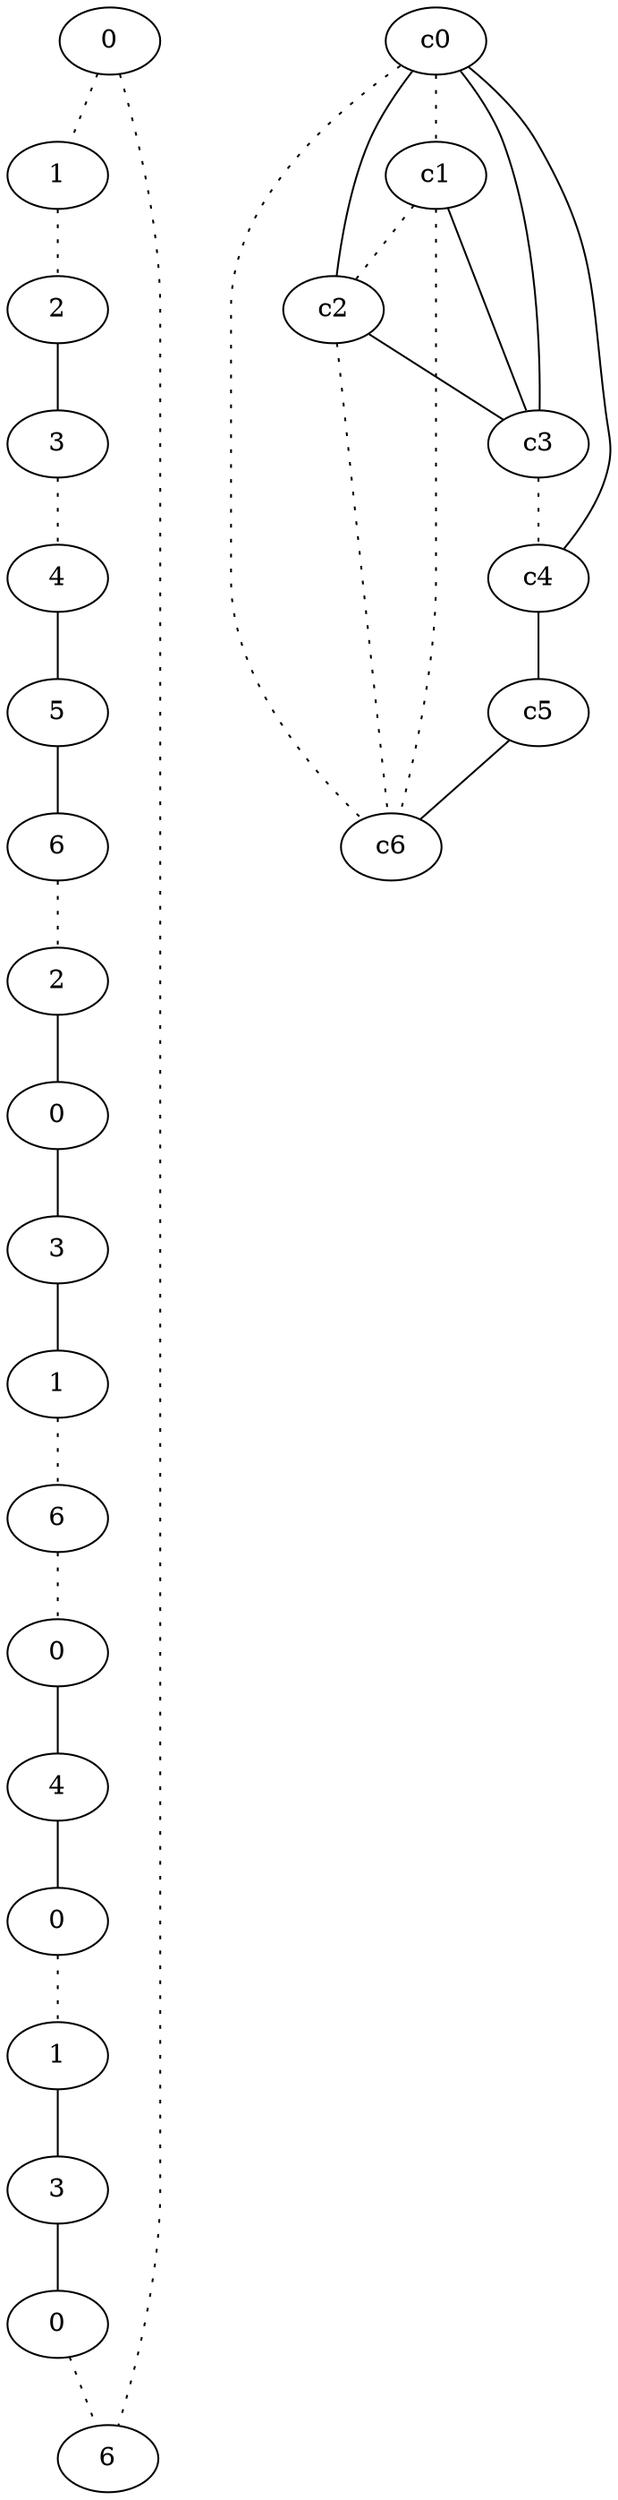 graph {
a0[label=0];
a1[label=1];
a2[label=2];
a3[label=3];
a4[label=4];
a5[label=5];
a6[label=6];
a7[label=2];
a8[label=0];
a9[label=3];
a10[label=1];
a11[label=6];
a12[label=0];
a13[label=4];
a14[label=0];
a15[label=1];
a16[label=3];
a17[label=0];
a18[label=6];
a0 -- a1 [style=dotted];
a0 -- a18 [style=dotted];
a1 -- a2 [style=dotted];
a2 -- a3;
a3 -- a4 [style=dotted];
a4 -- a5;
a5 -- a6;
a6 -- a7 [style=dotted];
a7 -- a8;
a8 -- a9;
a9 -- a10;
a10 -- a11 [style=dotted];
a11 -- a12 [style=dotted];
a12 -- a13;
a13 -- a14;
a14 -- a15 [style=dotted];
a15 -- a16;
a16 -- a17;
a17 -- a18 [style=dotted];
c0 -- c1 [style=dotted];
c0 -- c2;
c0 -- c3;
c0 -- c4;
c0 -- c6 [style=dotted];
c1 -- c2 [style=dotted];
c1 -- c3;
c1 -- c6 [style=dotted];
c2 -- c3;
c2 -- c6 [style=dotted];
c3 -- c4 [style=dotted];
c4 -- c5;
c5 -- c6;
}
